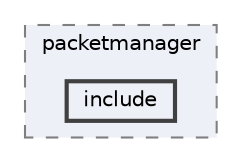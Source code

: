 digraph "lib/packetmanager/include"
{
 // LATEX_PDF_SIZE
  bgcolor="transparent";
  edge [fontname=Helvetica,fontsize=10,labelfontname=Helvetica,labelfontsize=10];
  node [fontname=Helvetica,fontsize=10,shape=box,height=0.2,width=0.4];
  compound=true
  subgraph clusterdir_8013b74ab1520516afa2f9c3bc9eae80 {
    graph [ bgcolor="#edf0f7", pencolor="grey50", label="packetmanager", fontname=Helvetica,fontsize=10 style="filled,dashed", URL="dir_8013b74ab1520516afa2f9c3bc9eae80.html",tooltip=""]
  dir_91058c7313438205735f84a6ec13f031 [label="include", fillcolor="#edf0f7", color="grey25", style="filled,bold", URL="dir_91058c7313438205735f84a6ec13f031.html",tooltip=""];
  }
}
